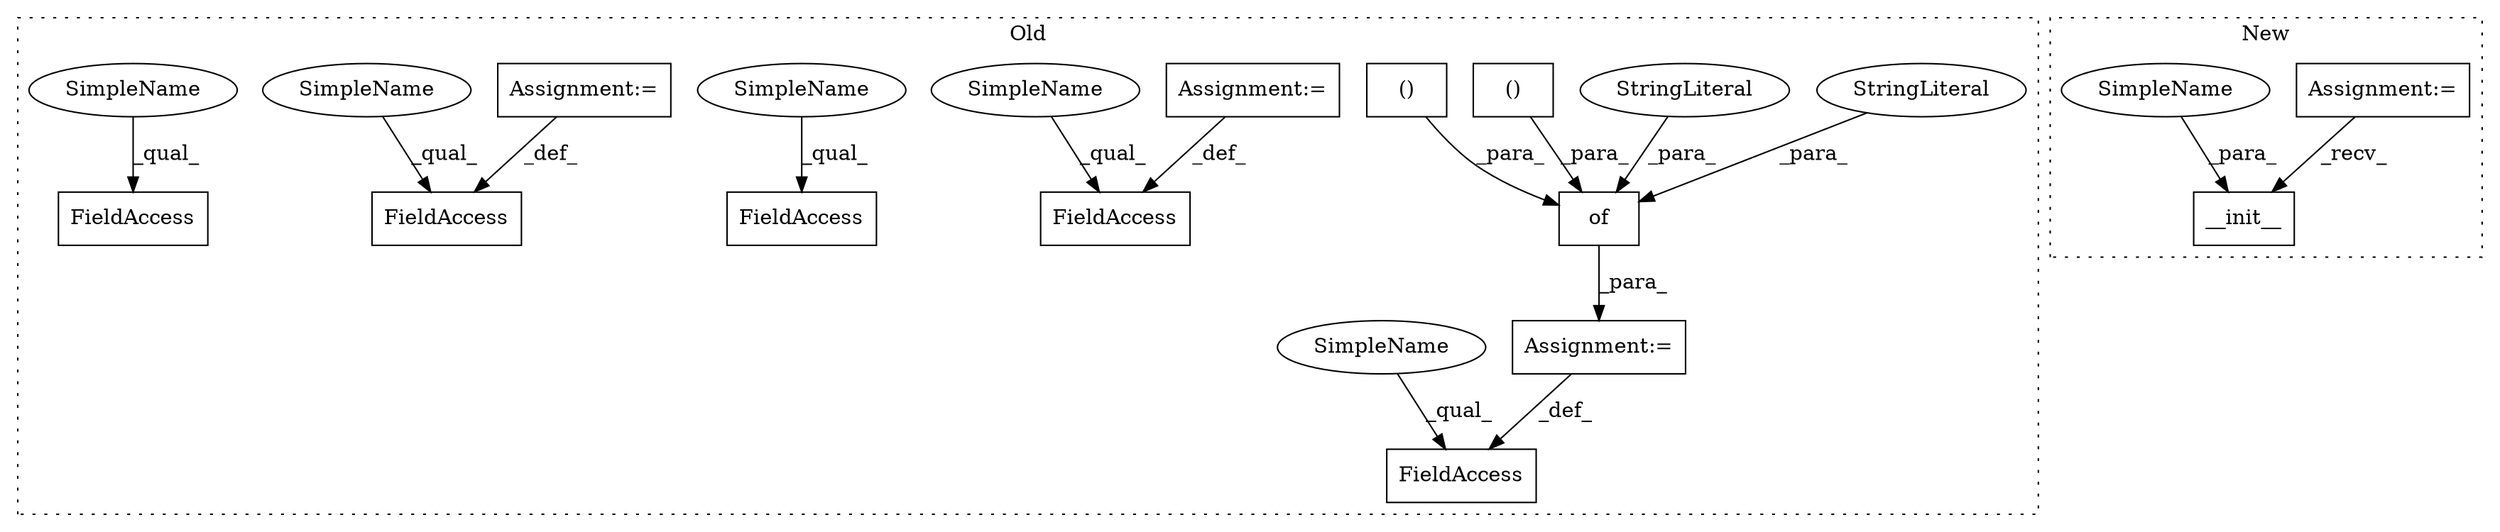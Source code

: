 digraph G {
subgraph cluster0 {
1 [label="()" a="106" s="736" l="27" shape="box"];
4 [label="Assignment:=" a="7" s="704" l="1" shape="box"];
5 [label="FieldAccess" a="22" s="695" l="9" shape="box"];
6 [label="FieldAccess" a="22" s="647" l="13" shape="box"];
7 [label="()" a="106" s="790" l="27" shape="box"];
8 [label="FieldAccess" a="22" s="582" l="11" shape="box"];
9 [label="FieldAccess" a="22" s="675" l="9" shape="box"];
10 [label="Assignment:=" a="7" s="593" l="1" shape="box"];
11 [label="FieldAccess" a="22" s="606" l="13" shape="box"];
12 [label="of" a="32" s="709,819" l="3,1" shape="box"];
13 [label="Assignment:=" a="7" s="619" l="1" shape="box"];
14 [label="StringLiteral" a="45" s="766" l="3" shape="ellipse"];
15 [label="StringLiteral" a="45" s="712" l="3" shape="ellipse"];
16 [label="SimpleName" a="42" s="675" l="4" shape="ellipse"];
17 [label="SimpleName" a="42" s="647" l="4" shape="ellipse"];
18 [label="SimpleName" a="42" s="695" l="4" shape="ellipse"];
19 [label="SimpleName" a="42" s="582" l="4" shape="ellipse"];
20 [label="SimpleName" a="42" s="606" l="4" shape="ellipse"];
label = "Old";
style="dotted";
}
subgraph cluster1 {
2 [label="__init__" a="32" s="497,547" l="9,1" shape="box"];
3 [label="Assignment:=" a="7" s="480" l="5" shape="box"];
21 [label="SimpleName" a="42" s="506" l="4" shape="ellipse"];
label = "New";
style="dotted";
}
1 -> 12 [label="_para_"];
3 -> 2 [label="_recv_"];
4 -> 5 [label="_def_"];
7 -> 12 [label="_para_"];
10 -> 8 [label="_def_"];
12 -> 4 [label="_para_"];
13 -> 11 [label="_def_"];
14 -> 12 [label="_para_"];
15 -> 12 [label="_para_"];
16 -> 9 [label="_qual_"];
17 -> 6 [label="_qual_"];
18 -> 5 [label="_qual_"];
19 -> 8 [label="_qual_"];
20 -> 11 [label="_qual_"];
21 -> 2 [label="_para_"];
}
